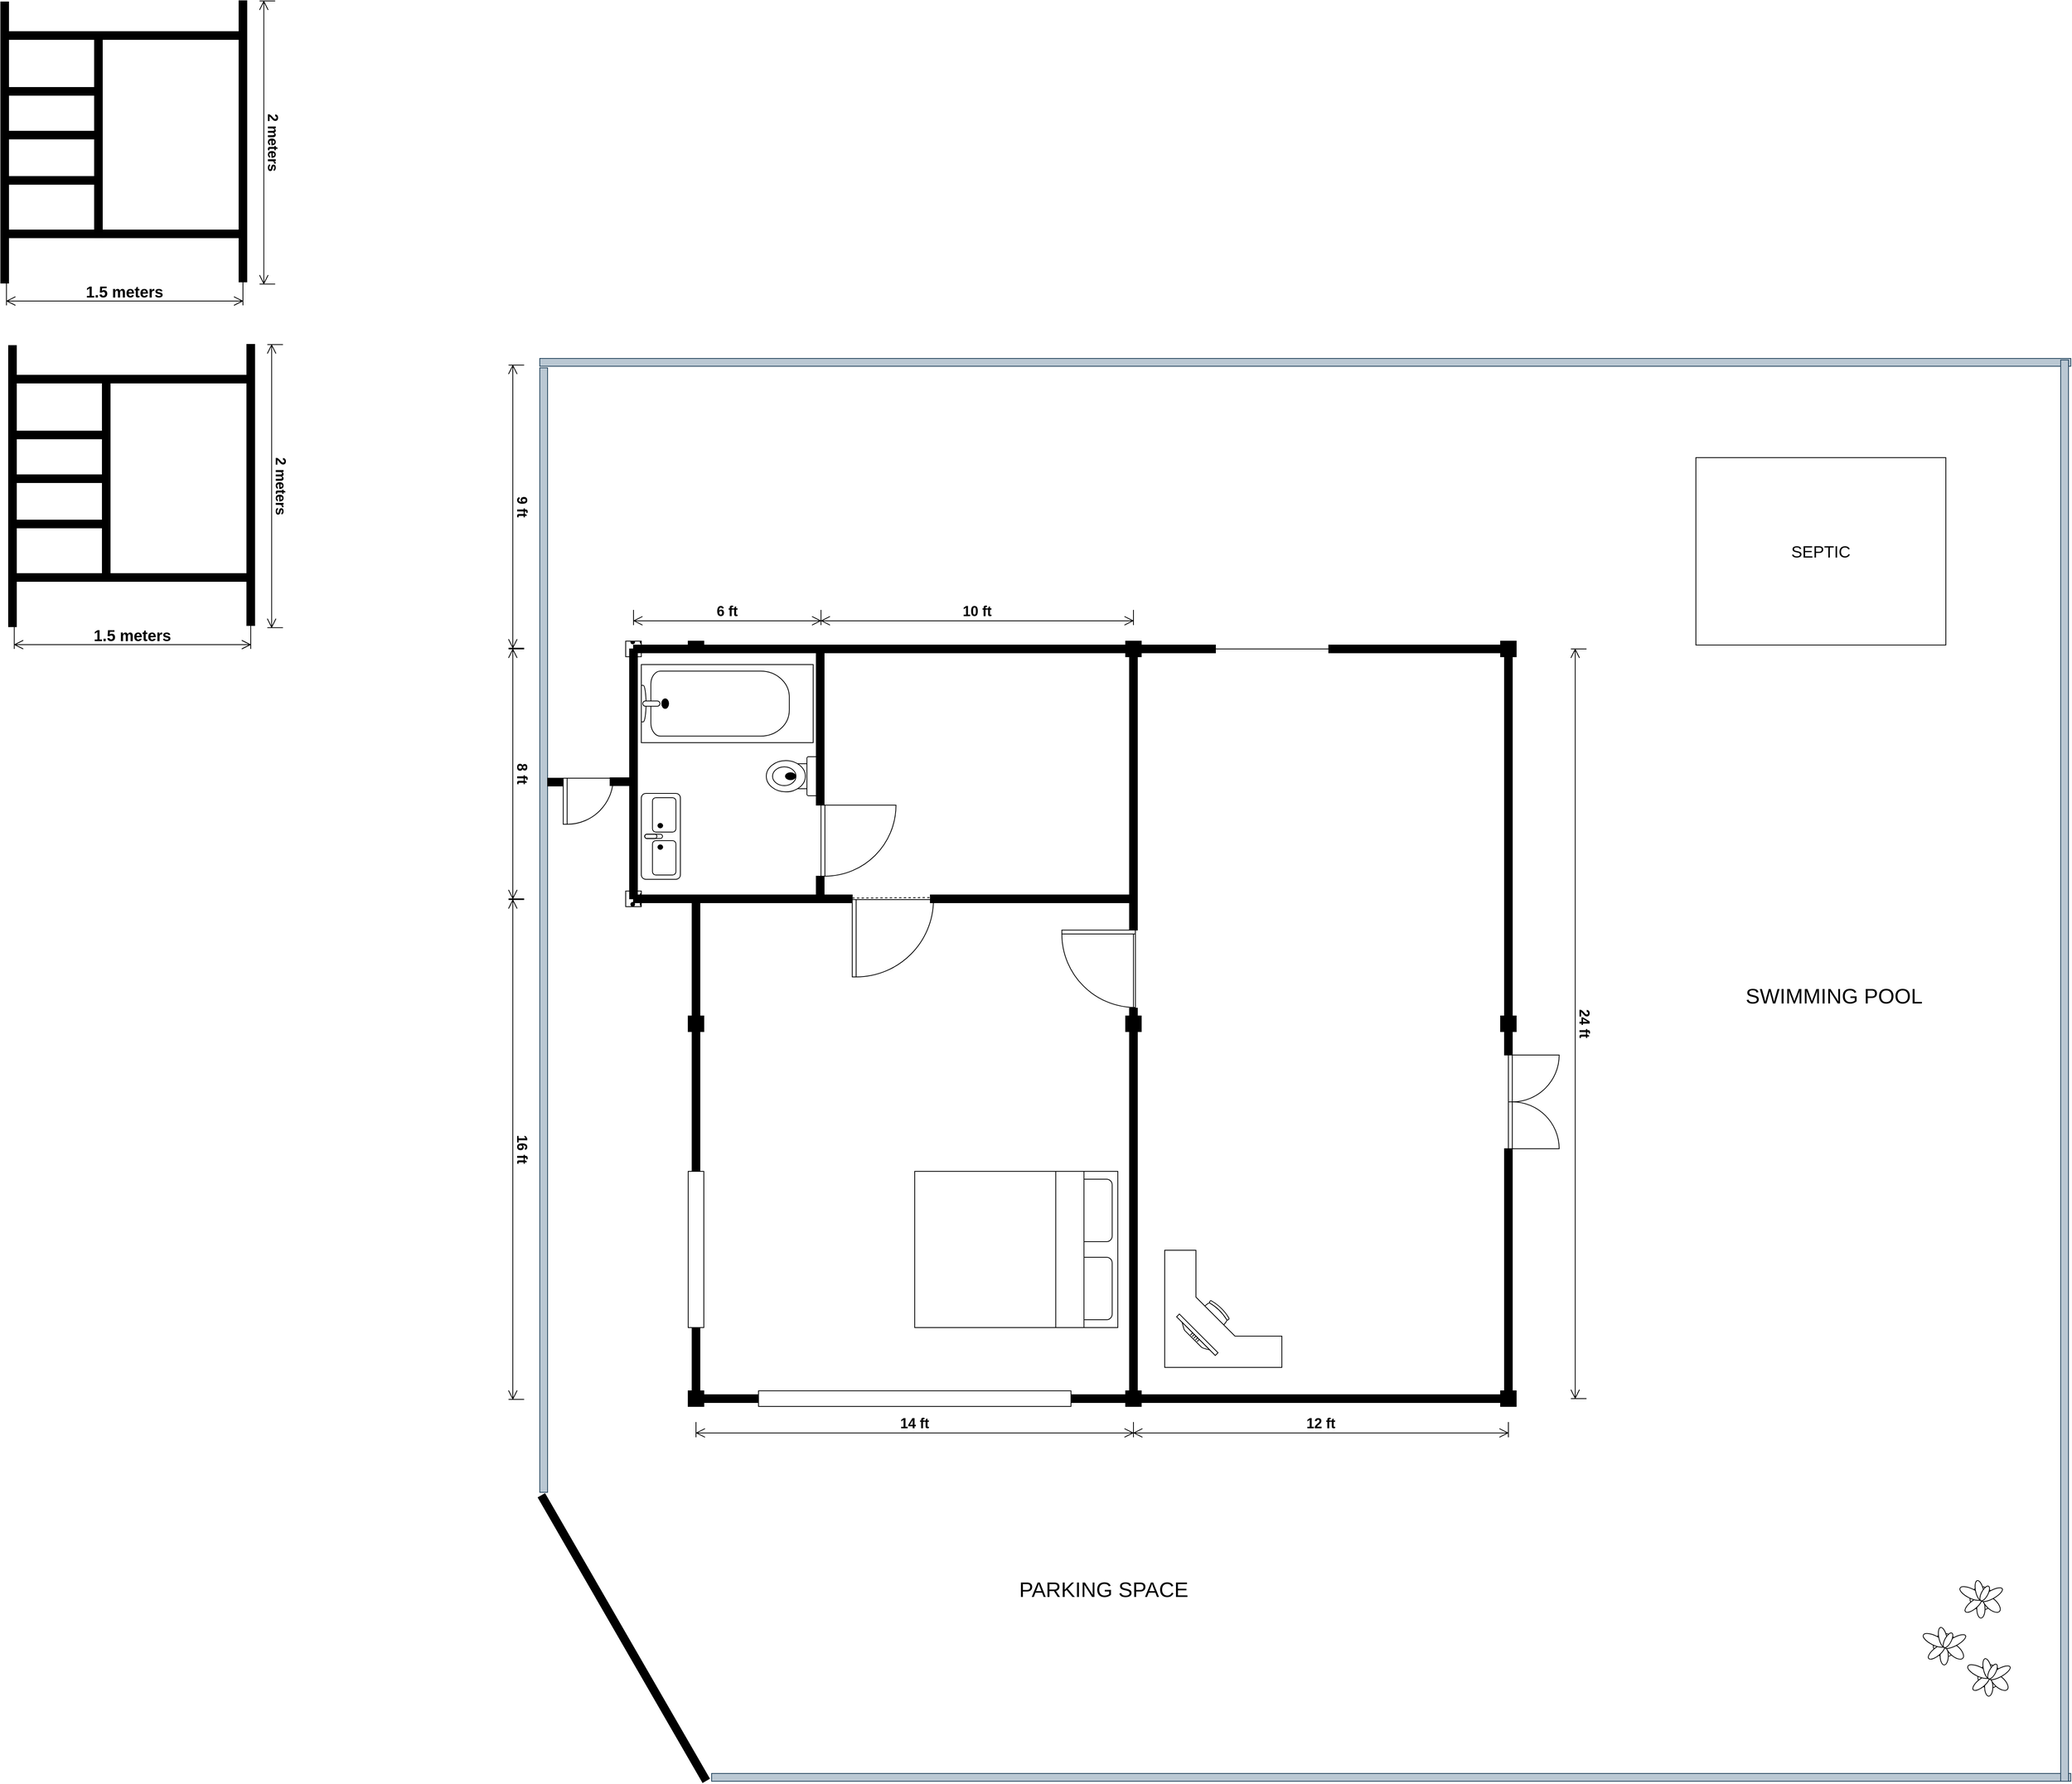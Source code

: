 <mxfile version="21.2.0" type="github">
  <diagram name="Page-1" id="16e2658f-23c8-b752-8be9-c03fbebb8bbe">
    <mxGraphModel dx="3434" dy="2005" grid="1" gridSize="10" guides="1" tooltips="1" connect="1" arrows="1" fold="1" page="1" pageScale="1" pageWidth="1100" pageHeight="850" background="none" math="0" shadow="0">
      <root>
        <mxCell id="0" />
        <mxCell id="1" parent="0" />
        <mxCell id="7wt9Ctz-3R3l7GTghrN8-20" value="24 ft" style="shape=dimension;whiteSpace=wrap;html=1;align=center;points=[];verticalAlign=bottom;spacingBottom=3;labelBackgroundColor=none;rotation=90;direction=east;flipH=0;flipV=0;fontSize=18;fontStyle=1" parent="1" vertex="1">
          <mxGeometry x="-310" y="550" width="960" height="20" as="geometry" />
        </mxCell>
        <mxCell id="7wt9Ctz-3R3l7GTghrN8-34" value="&lt;font style=&quot;font-size: 18px;&quot;&gt;6 ft&lt;/font&gt;" style="shape=dimension;whiteSpace=wrap;html=1;align=center;points=[];verticalAlign=bottom;spacingBottom=3;labelBackgroundColor=none;fontStyle=1" parent="1" vertex="1">
          <mxGeometry x="-1040" y="30" width="240" height="19.49" as="geometry" />
        </mxCell>
        <mxCell id="7wt9Ctz-3R3l7GTghrN8-43" value="" style="rounded=0;whiteSpace=wrap;html=1;fillColor=none;movable=0;resizable=0;rotatable=0;deletable=0;editable=0;locked=1;connectable=0;" parent="1" vertex="1">
          <mxGeometry x="-960" y="80" width="560" height="960" as="geometry" />
        </mxCell>
        <mxCell id="7wt9Ctz-3R3l7GTghrN8-44" value="" style="rounded=0;whiteSpace=wrap;html=1;fillColor=none;movable=0;resizable=0;rotatable=0;deletable=0;editable=0;locked=1;connectable=0;" parent="1" vertex="1">
          <mxGeometry x="-400" y="80" width="480" height="960" as="geometry" />
        </mxCell>
        <mxCell id="7wt9Ctz-3R3l7GTghrN8-45" value="" style="whiteSpace=wrap;html=1;aspect=fixed;fillColor=#000000;" parent="1" vertex="1">
          <mxGeometry x="-410" y="70" width="20" height="20" as="geometry" />
        </mxCell>
        <mxCell id="7wt9Ctz-3R3l7GTghrN8-46" value="" style="whiteSpace=wrap;html=1;aspect=fixed;fillColor=#000000;" parent="1" vertex="1">
          <mxGeometry x="-410" y="550" width="20" height="20" as="geometry" />
        </mxCell>
        <mxCell id="7wt9Ctz-3R3l7GTghrN8-47" value="" style="whiteSpace=wrap;html=1;aspect=fixed;fillColor=#000000;" parent="1" vertex="1">
          <mxGeometry x="-410" y="1030" width="20" height="20" as="geometry" />
        </mxCell>
        <mxCell id="7wt9Ctz-3R3l7GTghrN8-48" value="" style="whiteSpace=wrap;html=1;aspect=fixed;fillColor=#000000;" parent="1" vertex="1">
          <mxGeometry x="70" y="70" width="20" height="20" as="geometry" />
        </mxCell>
        <mxCell id="7wt9Ctz-3R3l7GTghrN8-49" value="" style="whiteSpace=wrap;html=1;aspect=fixed;fillColor=#000000;" parent="1" vertex="1">
          <mxGeometry x="70" y="550" width="20" height="20" as="geometry" />
        </mxCell>
        <mxCell id="7wt9Ctz-3R3l7GTghrN8-50" value="" style="whiteSpace=wrap;html=1;aspect=fixed;fillColor=#000000;" parent="1" vertex="1">
          <mxGeometry x="70" y="1030" width="20" height="20" as="geometry" />
        </mxCell>
        <mxCell id="7wt9Ctz-3R3l7GTghrN8-51" value="" style="whiteSpace=wrap;html=1;aspect=fixed;fillColor=#000000;" parent="1" vertex="1">
          <mxGeometry x="-970" y="70" width="20" height="20" as="geometry" />
        </mxCell>
        <mxCell id="7wt9Ctz-3R3l7GTghrN8-52" value="" style="whiteSpace=wrap;html=1;aspect=fixed;fillColor=#000000;" parent="1" vertex="1">
          <mxGeometry x="-970" y="550" width="20" height="20" as="geometry" />
        </mxCell>
        <mxCell id="7wt9Ctz-3R3l7GTghrN8-53" value="" style="whiteSpace=wrap;html=1;aspect=fixed;fillColor=#000000;" parent="1" vertex="1">
          <mxGeometry x="-970" y="1030" width="20" height="20" as="geometry" />
        </mxCell>
        <mxCell id="7wt9Ctz-3R3l7GTghrN8-54" value="" style="verticalLabelPosition=bottom;html=1;verticalAlign=top;align=center;shape=mxgraph.floorplan.doorRight;aspect=fixed;" parent="1" vertex="1">
          <mxGeometry x="-491.65" y="440" width="94.12" height="100" as="geometry" />
        </mxCell>
        <mxCell id="7wt9Ctz-3R3l7GTghrN8-55" value="" style="verticalLabelPosition=bottom;html=1;verticalAlign=top;align=center;shape=mxgraph.floorplan.doorDouble;aspect=fixed;direction=north;" parent="1" vertex="1">
          <mxGeometry x="80" y="600" width="63.76" height="120" as="geometry" />
        </mxCell>
        <mxCell id="7wt9Ctz-3R3l7GTghrN8-65" value="" style="endArrow=none;html=1;rounded=0;entryX=0;entryY=0.5;entryDx=0;entryDy=0;exitX=1;exitY=0.5;exitDx=0;exitDy=0;" parent="1" source="7wt9Ctz-3R3l7GTghrN8-57" target="7wt9Ctz-3R3l7GTghrN8-51" edge="1">
          <mxGeometry width="50" height="50" relative="1" as="geometry">
            <mxPoint x="-910" y="430" as="sourcePoint" />
            <mxPoint x="-860" y="380" as="targetPoint" />
          </mxGeometry>
        </mxCell>
        <mxCell id="7wt9Ctz-3R3l7GTghrN8-66" value="" style="endArrow=none;html=1;rounded=0;entryX=0;entryY=0.333;entryDx=0;entryDy=0;exitX=1;exitY=0.5;exitDx=0;exitDy=0;entryPerimeter=0;" parent="1" target="7wt9Ctz-3R3l7GTghrN8-43" edge="1">
          <mxGeometry width="50" height="50" relative="1" as="geometry">
            <mxPoint x="-1030" y="399.72" as="sourcePoint" />
            <mxPoint x="-970" y="399.72" as="targetPoint" />
          </mxGeometry>
        </mxCell>
        <mxCell id="7wt9Ctz-3R3l7GTghrN8-67" value="" style="endArrow=none;html=1;rounded=0;entryX=0.5;entryY=1;entryDx=0;entryDy=0;exitX=0.5;exitY=0;exitDx=0;exitDy=0;" parent="1" source="7wt9Ctz-3R3l7GTghrN8-59" target="7wt9Ctz-3R3l7GTghrN8-57" edge="1">
          <mxGeometry width="50" height="50" relative="1" as="geometry">
            <mxPoint x="-1020" y="409.72" as="sourcePoint" />
            <mxPoint x="-950" y="410" as="targetPoint" />
          </mxGeometry>
        </mxCell>
        <mxCell id="7wt9Ctz-3R3l7GTghrN8-68" value="" style="endArrow=none;html=1;rounded=0;entryX=-0.001;entryY=0.334;entryDx=0;entryDy=0;entryPerimeter=0;dashed=1;" parent="1" source="7wt9Ctz-3R3l7GTghrN8-91" target="7wt9Ctz-3R3l7GTghrN8-44" edge="1">
          <mxGeometry width="50" height="50" relative="1" as="geometry">
            <mxPoint x="-960" y="400" as="sourcePoint" />
            <mxPoint x="-890" y="399.8" as="targetPoint" />
          </mxGeometry>
        </mxCell>
        <mxCell id="7wt9Ctz-3R3l7GTghrN8-69" value="" style="endArrow=none;html=1;rounded=0;entryX=0.5;entryY=1;entryDx=0;entryDy=0;dashed=1;" parent="1" source="7wt9Ctz-3R3l7GTghrN8-98" edge="1">
          <mxGeometry width="50" height="50" relative="1" as="geometry">
            <mxPoint x="-800" y="400" as="sourcePoint" />
            <mxPoint x="-800" y="80" as="targetPoint" />
          </mxGeometry>
        </mxCell>
        <mxCell id="7wt9Ctz-3R3l7GTghrN8-70" value="" style="verticalLabelPosition=bottom;html=1;verticalAlign=top;align=center;shape=mxgraph.floorplan.doorRight;aspect=fixed;direction=north;" parent="1" vertex="1">
          <mxGeometry x="-760" y="401" width="105.14" height="99" as="geometry" />
        </mxCell>
        <mxCell id="7wt9Ctz-3R3l7GTghrN8-71" value="" style="verticalLabelPosition=bottom;html=1;verticalAlign=top;align=center;shape=mxgraph.floorplan.doorRight;aspect=fixed;direction=north;" parent="1" vertex="1">
          <mxGeometry x="-800" y="280" width="96.65" height="91" as="geometry" />
        </mxCell>
        <mxCell id="7wt9Ctz-3R3l7GTghrN8-72" value="" style="rounded=0;whiteSpace=wrap;html=1;" parent="1" vertex="1">
          <mxGeometry x="-1040" y="80" width="240" height="320" as="geometry" />
        </mxCell>
        <mxCell id="7wt9Ctz-3R3l7GTghrN8-57" value="" style="whiteSpace=wrap;html=1;aspect=fixed;fillColor=#000000;fillStyle=dots;" parent="1" vertex="1">
          <mxGeometry x="-1050" y="70.0" width="20" height="20" as="geometry" />
        </mxCell>
        <mxCell id="7wt9Ctz-3R3l7GTghrN8-59" value="" style="whiteSpace=wrap;html=1;aspect=fixed;fillColor=#000000;fillStyle=dots;" parent="1" vertex="1">
          <mxGeometry x="-1050" y="390.0" width="20" height="20" as="geometry" />
        </mxCell>
        <mxCell id="7wt9Ctz-3R3l7GTghrN8-73" value="" style="verticalLabelPosition=bottom;html=1;verticalAlign=top;align=center;shape=mxgraph.floorplan.toilet;direction=south;" parent="1" vertex="1">
          <mxGeometry x="-870" y="218" width="67" height="50" as="geometry" />
        </mxCell>
        <mxCell id="7wt9Ctz-3R3l7GTghrN8-81" value="" style="verticalLabelPosition=bottom;html=1;verticalAlign=top;align=center;shape=mxgraph.floorplan.bathtub2;" parent="1" vertex="1">
          <mxGeometry x="-1030" y="100" width="220" height="100" as="geometry" />
        </mxCell>
        <mxCell id="7wt9Ctz-3R3l7GTghrN8-82" value="" style="verticalLabelPosition=bottom;html=1;verticalAlign=top;align=center;shape=mxgraph.floorplan.bed_double;direction=south;" parent="1" vertex="1">
          <mxGeometry x="-680" y="749" width="260" height="200" as="geometry" />
        </mxCell>
        <mxCell id="7wt9Ctz-3R3l7GTghrN8-84" value="" style="verticalLabelPosition=bottom;html=1;verticalAlign=top;align=center;shape=mxgraph.floorplan.sink_double2;direction=north;" parent="1" vertex="1">
          <mxGeometry x="-1030" y="265" width="50" height="110" as="geometry" />
        </mxCell>
        <mxCell id="7wt9Ctz-3R3l7GTghrN8-85" value="" style="verticalLabelPosition=bottom;html=1;verticalAlign=top;align=center;shape=mxgraph.floorplan.wall;fillColor=strokeColor;direction=south;" parent="1" vertex="1">
          <mxGeometry x="-965" y="401" width="10" height="149" as="geometry" />
        </mxCell>
        <mxCell id="7wt9Ctz-3R3l7GTghrN8-86" value="" style="verticalLabelPosition=bottom;html=1;verticalAlign=top;align=center;shape=mxgraph.floorplan.wall;fillColor=strokeColor;direction=south;" parent="1" vertex="1">
          <mxGeometry x="-965" y="571" width="10" height="459" as="geometry" />
        </mxCell>
        <mxCell id="7wt9Ctz-3R3l7GTghrN8-87" value="" style="verticalLabelPosition=bottom;html=1;verticalAlign=top;align=center;shape=mxgraph.floorplan.wall;fillColor=strokeColor;" parent="1" vertex="1">
          <mxGeometry x="-950" y="1035" width="540" height="10" as="geometry" />
        </mxCell>
        <mxCell id="7wt9Ctz-3R3l7GTghrN8-88" value="" style="verticalLabelPosition=bottom;html=1;verticalAlign=top;align=center;shape=mxgraph.floorplan.wall;fillColor=strokeColor;direction=south;" parent="1" vertex="1">
          <mxGeometry x="-405" y="570" width="10" height="459" as="geometry" />
        </mxCell>
        <mxCell id="7wt9Ctz-3R3l7GTghrN8-89" value="" style="verticalLabelPosition=bottom;html=1;verticalAlign=top;align=center;shape=mxgraph.floorplan.wall;fillColor=strokeColor;direction=south;" parent="1" vertex="1">
          <mxGeometry x="-405" y="91" width="10" height="349" as="geometry" />
        </mxCell>
        <mxCell id="7wt9Ctz-3R3l7GTghrN8-90" value="" style="verticalLabelPosition=bottom;html=1;verticalAlign=top;align=center;shape=mxgraph.floorplan.wall;fillColor=strokeColor;direction=south;" parent="1" vertex="1">
          <mxGeometry x="-405" y="540" width="10" height="10" as="geometry" />
        </mxCell>
        <mxCell id="7wt9Ctz-3R3l7GTghrN8-92" value="" style="endArrow=none;html=1;rounded=0;entryX=-0.001;entryY=0.334;entryDx=0;entryDy=0;entryPerimeter=0;dashed=1;" parent="1" source="7wt9Ctz-3R3l7GTghrN8-94" target="7wt9Ctz-3R3l7GTghrN8-91" edge="1">
          <mxGeometry width="50" height="50" relative="1" as="geometry">
            <mxPoint x="-960" y="400" as="sourcePoint" />
            <mxPoint x="-400" y="401" as="targetPoint" />
          </mxGeometry>
        </mxCell>
        <mxCell id="7wt9Ctz-3R3l7GTghrN8-91" value="" style="verticalLabelPosition=bottom;html=1;verticalAlign=top;align=center;shape=mxgraph.floorplan.wall;fillColor=strokeColor;" parent="1" vertex="1">
          <mxGeometry x="-660" y="395" width="260" height="10" as="geometry" />
        </mxCell>
        <mxCell id="7wt9Ctz-3R3l7GTghrN8-93" value="" style="verticalLabelPosition=bottom;html=1;verticalAlign=top;align=center;shape=mxgraph.floorplan.wall;fillColor=strokeColor;" parent="1" vertex="1">
          <mxGeometry x="-1040" y="75" width="630" height="10" as="geometry" />
        </mxCell>
        <mxCell id="7wt9Ctz-3R3l7GTghrN8-95" value="" style="endArrow=none;html=1;rounded=0;entryX=-0.001;entryY=0.334;entryDx=0;entryDy=0;entryPerimeter=0;dashed=1;" parent="1" target="7wt9Ctz-3R3l7GTghrN8-94" edge="1">
          <mxGeometry width="50" height="50" relative="1" as="geometry">
            <mxPoint x="-960" y="400" as="sourcePoint" />
            <mxPoint x="-698" y="398" as="targetPoint" />
          </mxGeometry>
        </mxCell>
        <mxCell id="7wt9Ctz-3R3l7GTghrN8-94" value="" style="verticalLabelPosition=bottom;html=1;verticalAlign=top;align=center;shape=mxgraph.floorplan.wall;fillColor=strokeColor;" parent="1" vertex="1">
          <mxGeometry x="-1040" y="395" width="280" height="10" as="geometry" />
        </mxCell>
        <mxCell id="7wt9Ctz-3R3l7GTghrN8-96" value="" style="verticalLabelPosition=bottom;html=1;verticalAlign=top;align=center;shape=mxgraph.floorplan.wall;fillColor=strokeColor;direction=south;" parent="1" vertex="1">
          <mxGeometry x="-1045" y="80" width="10" height="320" as="geometry" />
        </mxCell>
        <mxCell id="7wt9Ctz-3R3l7GTghrN8-97" value="" style="verticalLabelPosition=bottom;html=1;verticalAlign=top;align=center;shape=mxgraph.floorplan.wall;fillColor=strokeColor;direction=south;" parent="1" vertex="1">
          <mxGeometry x="-806" y="83" width="10" height="197" as="geometry" />
        </mxCell>
        <mxCell id="7wt9Ctz-3R3l7GTghrN8-99" value="" style="endArrow=none;html=1;rounded=0;entryX=0.5;entryY=1;entryDx=0;entryDy=0;dashed=1;" parent="1" target="7wt9Ctz-3R3l7GTghrN8-98" edge="1">
          <mxGeometry width="50" height="50" relative="1" as="geometry">
            <mxPoint x="-800" y="400" as="sourcePoint" />
            <mxPoint x="-800" y="80" as="targetPoint" />
          </mxGeometry>
        </mxCell>
        <mxCell id="7wt9Ctz-3R3l7GTghrN8-98" value="" style="verticalLabelPosition=bottom;html=1;verticalAlign=top;align=center;shape=mxgraph.floorplan.wall;fillColor=strokeColor;direction=south;" parent="1" vertex="1">
          <mxGeometry x="-806" y="371" width="10" height="30" as="geometry" />
        </mxCell>
        <mxCell id="7wt9Ctz-3R3l7GTghrN8-100" value="" style="verticalLabelPosition=bottom;html=1;verticalAlign=top;align=center;shape=mxgraph.floorplan.wall;fillColor=strokeColor;direction=south;" parent="1" vertex="1">
          <mxGeometry x="75" y="90" width="10" height="510" as="geometry" />
        </mxCell>
        <mxCell id="7wt9Ctz-3R3l7GTghrN8-102" value="" style="verticalLabelPosition=bottom;html=1;verticalAlign=top;align=center;shape=mxgraph.floorplan.wall;fillColor=strokeColor;direction=south;" parent="1" vertex="1">
          <mxGeometry x="75" y="720" width="10" height="309" as="geometry" />
        </mxCell>
        <mxCell id="7wt9Ctz-3R3l7GTghrN8-106" value="" style="verticalLabelPosition=bottom;html=1;verticalAlign=top;align=center;shape=mxgraph.floorplan.wall;fillColor=#bac8d3;direction=south;strokeColor=#23445d;" parent="1" vertex="1">
          <mxGeometry x="-1160" y="-280" width="10" height="1440" as="geometry" />
        </mxCell>
        <mxCell id="7wt9Ctz-3R3l7GTghrN8-108" value="" style="verticalLabelPosition=bottom;html=1;verticalAlign=top;align=center;shape=mxgraph.floorplan.wall;fillColor=#bac8d3;strokeColor=#23445d;" parent="1" vertex="1">
          <mxGeometry x="-940" y="1520" width="1740" height="10" as="geometry" />
        </mxCell>
        <mxCell id="7wt9Ctz-3R3l7GTghrN8-109" value="" style="verticalLabelPosition=bottom;html=1;verticalAlign=top;align=center;shape=mxgraph.floorplan.wall;fillColor=#bac8d3;strokeColor=#23445d;" parent="1" vertex="1">
          <mxGeometry x="-1160" y="-292" width="1960" height="10" as="geometry" />
        </mxCell>
        <mxCell id="7wt9Ctz-3R3l7GTghrN8-110" value="" style="verticalLabelPosition=bottom;html=1;verticalAlign=top;align=center;shape=mxgraph.floorplan.wall;fillColor=strokeColor;" parent="1" vertex="1">
          <mxGeometry x="-1070" y="245" width="30" height="10" as="geometry" />
        </mxCell>
        <mxCell id="7wt9Ctz-3R3l7GTghrN8-111" value="" style="verticalLabelPosition=bottom;html=1;verticalAlign=top;align=center;shape=mxgraph.floorplan.wall;fillColor=strokeColor;" parent="1" vertex="1">
          <mxGeometry x="-1150" y="245.5" width="20" height="10" as="geometry" />
        </mxCell>
        <mxCell id="7wt9Ctz-3R3l7GTghrN8-112" value="" style="verticalLabelPosition=bottom;html=1;verticalAlign=top;align=center;shape=mxgraph.floorplan.doorRight;aspect=fixed;direction=north;" parent="1" vertex="1">
          <mxGeometry x="-1130" y="245.5" width="62.66" height="59" as="geometry" />
        </mxCell>
        <mxCell id="7wt9Ctz-3R3l7GTghrN8-113" value="" style="verticalLabelPosition=bottom;html=1;verticalAlign=top;align=center;shape=mxgraph.floorplan.wall;fillColor=strokeColor;" parent="1" vertex="1">
          <mxGeometry x="-395" y="75" width="100" height="10" as="geometry" />
        </mxCell>
        <mxCell id="7wt9Ctz-3R3l7GTghrN8-114" value="" style="verticalLabelPosition=bottom;html=1;verticalAlign=top;align=center;shape=mxgraph.floorplan.wall;fillColor=strokeColor;" parent="1" vertex="1">
          <mxGeometry x="-150" y="75" width="220" height="10" as="geometry" />
        </mxCell>
        <mxCell id="7wt9Ctz-3R3l7GTghrN8-115" value="" style="verticalLabelPosition=bottom;html=1;verticalAlign=top;align=center;shape=mxgraph.floorplan.wall;fillColor=strokeColor;" parent="1" vertex="1">
          <mxGeometry x="-390" y="1035" width="470" height="10" as="geometry" />
        </mxCell>
        <mxCell id="7wt9Ctz-3R3l7GTghrN8-116" value="" style="verticalLabelPosition=bottom;html=1;verticalAlign=top;align=center;shape=mxgraph.floorplan.wall;fillColor=#bac8d3;direction=south;strokeColor=#23445d;" parent="1" vertex="1">
          <mxGeometry x="787" y="-290" width="10" height="1820" as="geometry" />
        </mxCell>
        <mxCell id="7wt9Ctz-3R3l7GTghrN8-117" value="" style="verticalLabelPosition=bottom;html=1;verticalAlign=top;align=center;shape=mxgraph.floorplan.wall;fillColor=strokeColor;direction=south;rotation=-30;" parent="1" vertex="1">
          <mxGeometry x="-1057.43" y="1136.02" width="10" height="421.28" as="geometry" />
        </mxCell>
        <mxCell id="7wt9Ctz-3R3l7GTghrN8-118" value="" style="verticalLabelPosition=bottom;html=1;verticalAlign=top;align=center;shape=mxgraph.floorplan.plant;" parent="1" vertex="1">
          <mxGeometry x="670" y="1370" width="47" height="51" as="geometry" />
        </mxCell>
        <mxCell id="7wt9Ctz-3R3l7GTghrN8-119" value="" style="verticalLabelPosition=bottom;html=1;verticalAlign=top;align=center;shape=mxgraph.floorplan.plant;" parent="1" vertex="1">
          <mxGeometry x="660" y="1270" width="47" height="51" as="geometry" />
        </mxCell>
        <mxCell id="7wt9Ctz-3R3l7GTghrN8-120" value="" style="verticalLabelPosition=bottom;html=1;verticalAlign=top;align=center;shape=mxgraph.floorplan.desk_corner;direction=north;" parent="1" vertex="1">
          <mxGeometry x="-360" y="850" width="150" height="150" as="geometry" />
        </mxCell>
        <mxCell id="7wt9Ctz-3R3l7GTghrN8-128" value="" style="verticalLabelPosition=bottom;html=1;verticalAlign=top;align=center;shape=mxgraph.floorplan.flat_tv;direction=west;rotation=45;" parent="1" vertex="1">
          <mxGeometry x="-355" y="955" width="70" height="10" as="geometry" />
        </mxCell>
        <mxCell id="7wt9Ctz-3R3l7GTghrN8-130" value="&lt;font style=&quot;font-size: 18px;&quot;&gt;14 ft&lt;/font&gt;" style="shape=dimension;whiteSpace=wrap;html=1;align=center;points=[];verticalAlign=bottom;spacingBottom=3;labelBackgroundColor=none;fontStyle=1" parent="1" vertex="1">
          <mxGeometry x="-960" y="1070" width="560" height="19.49" as="geometry" />
        </mxCell>
        <mxCell id="7wt9Ctz-3R3l7GTghrN8-131" value="&lt;font style=&quot;font-size: 18px;&quot;&gt;12 ft&lt;/font&gt;" style="shape=dimension;whiteSpace=wrap;html=1;align=center;points=[];verticalAlign=bottom;spacingBottom=3;labelBackgroundColor=none;fontStyle=1" parent="1" vertex="1">
          <mxGeometry x="-400" y="1070" width="480" height="19.49" as="geometry" />
        </mxCell>
        <mxCell id="7wt9Ctz-3R3l7GTghrN8-132" value="8 ft" style="shape=dimension;whiteSpace=wrap;html=1;align=center;points=[];verticalAlign=bottom;spacingBottom=3;labelBackgroundColor=none;rotation=90;direction=east;flipH=0;flipV=0;fontSize=18;fontStyle=1" parent="1" vertex="1">
          <mxGeometry x="-1350" y="230" width="320" height="20" as="geometry" />
        </mxCell>
        <mxCell id="7wt9Ctz-3R3l7GTghrN8-133" value="16 ft" style="shape=dimension;whiteSpace=wrap;html=1;align=center;points=[];verticalAlign=bottom;spacingBottom=3;labelBackgroundColor=none;rotation=90;direction=east;flipH=0;flipV=0;fontSize=18;fontStyle=1" parent="1" vertex="1">
          <mxGeometry x="-1510" y="711" width="640" height="20" as="geometry" />
        </mxCell>
        <mxCell id="7wt9Ctz-3R3l7GTghrN8-134" value="&lt;font style=&quot;font-size: 18px;&quot;&gt;10 ft&lt;/font&gt;" style="shape=dimension;whiteSpace=wrap;html=1;align=center;points=[];verticalAlign=bottom;spacingBottom=3;labelBackgroundColor=none;fontStyle=1" parent="1" vertex="1">
          <mxGeometry x="-800" y="30" width="400" height="19.49" as="geometry" />
        </mxCell>
        <mxCell id="7wt9Ctz-3R3l7GTghrN8-138" value="9 ft" style="shape=dimension;whiteSpace=wrap;html=1;align=center;points=[];verticalAlign=bottom;spacingBottom=3;labelBackgroundColor=none;rotation=90;direction=east;flipH=0;flipV=0;fontSize=18;fontStyle=1" parent="1" vertex="1">
          <mxGeometry x="-1371.25" y="-112.25" width="362.5" height="20" as="geometry" />
        </mxCell>
        <mxCell id="7wt9Ctz-3R3l7GTghrN8-139" value="" style="verticalLabelPosition=bottom;html=1;verticalAlign=top;align=center;shape=mxgraph.floorplan.plant;" parent="1" vertex="1">
          <mxGeometry x="613" y="1330" width="47" height="51" as="geometry" />
        </mxCell>
        <mxCell id="7wt9Ctz-3R3l7GTghrN8-140" value="PARKING SPACE" style="text;html=1;strokeColor=none;fillColor=none;align=center;verticalAlign=middle;whiteSpace=wrap;rounded=0;fontSize=27;" parent="1" vertex="1">
          <mxGeometry x="-728" y="1270" width="580" height="30" as="geometry" />
        </mxCell>
        <mxCell id="7wt9Ctz-3R3l7GTghrN8-141" value="SWIMMING POOL" style="text;html=1;strokeColor=none;fillColor=none;align=center;verticalAlign=middle;whiteSpace=wrap;rounded=0;fontSize=27;" parent="1" vertex="1">
          <mxGeometry x="207" y="510" width="580" height="30" as="geometry" />
        </mxCell>
        <mxCell id="7wt9Ctz-3R3l7GTghrN8-142" value="&lt;font style=&quot;font-size: 21px;&quot;&gt;SEPTIC&lt;/font&gt;" style="rounded=0;whiteSpace=wrap;html=1;" parent="1" vertex="1">
          <mxGeometry x="320" y="-165" width="320" height="240" as="geometry" />
        </mxCell>
        <mxCell id="cCLTIpCCPxyg017neQxu-1" value="" style="rounded=0;whiteSpace=wrap;html=1;" parent="1" vertex="1">
          <mxGeometry x="-970" y="749" width="20" height="200" as="geometry" />
        </mxCell>
        <mxCell id="cCLTIpCCPxyg017neQxu-2" value="" style="rounded=0;whiteSpace=wrap;html=1;direction=south;" parent="1" vertex="1">
          <mxGeometry x="-880" y="1030" width="400" height="20" as="geometry" />
        </mxCell>
        <mxCell id="ha5kYZXT8ykXVdoU-0Td-1" value="" style="group" parent="1" vertex="1" connectable="0">
          <mxGeometry x="-1850" y="-750" width="351.25" height="390" as="geometry" />
        </mxCell>
        <mxCell id="v2xkksdArZcoPXABsqu6-2" value="" style="verticalLabelPosition=bottom;html=1;verticalAlign=top;align=center;shape=mxgraph.floorplan.wall;fillColor=strokeColor;direction=south;" parent="ha5kYZXT8ykXVdoU-0Td-1" vertex="1">
          <mxGeometry x="305" width="10" height="360" as="geometry" />
        </mxCell>
        <mxCell id="v2xkksdArZcoPXABsqu6-3" value="" style="verticalLabelPosition=bottom;html=1;verticalAlign=top;align=center;shape=mxgraph.floorplan.wall;fillColor=strokeColor;direction=south;" parent="ha5kYZXT8ykXVdoU-0Td-1" vertex="1">
          <mxGeometry y="1.5" width="10" height="360" as="geometry" />
        </mxCell>
        <mxCell id="v2xkksdArZcoPXABsqu6-4" value="" style="verticalLabelPosition=bottom;html=1;verticalAlign=top;align=center;shape=mxgraph.floorplan.wall;fillColor=strokeColor;direction=west;" parent="ha5kYZXT8ykXVdoU-0Td-1" vertex="1">
          <mxGeometry x="10" y="39.49" width="295" height="10" as="geometry" />
        </mxCell>
        <mxCell id="v2xkksdArZcoPXABsqu6-5" value="" style="verticalLabelPosition=bottom;html=1;verticalAlign=top;align=center;shape=mxgraph.floorplan.wall;fillColor=strokeColor;direction=west;" parent="ha5kYZXT8ykXVdoU-0Td-1" vertex="1">
          <mxGeometry x="9" y="293.49" width="295" height="10" as="geometry" />
        </mxCell>
        <mxCell id="v2xkksdArZcoPXABsqu6-6" value="" style="verticalLabelPosition=bottom;html=1;verticalAlign=top;align=center;shape=mxgraph.floorplan.wall;fillColor=strokeColor;direction=north;" parent="ha5kYZXT8ykXVdoU-0Td-1" vertex="1">
          <mxGeometry x="120" y="50" width="10" height="253.49" as="geometry" />
        </mxCell>
        <mxCell id="v2xkksdArZcoPXABsqu6-7" value="" style="verticalLabelPosition=bottom;html=1;verticalAlign=top;align=center;shape=mxgraph.floorplan.wall;fillColor=strokeColor;direction=east;" parent="ha5kYZXT8ykXVdoU-0Td-1" vertex="1">
          <mxGeometry x="8.26" y="111" width="111.74" height="10" as="geometry" />
        </mxCell>
        <mxCell id="v2xkksdArZcoPXABsqu6-8" value="" style="verticalLabelPosition=bottom;html=1;verticalAlign=top;align=center;shape=mxgraph.floorplan.wall;fillColor=strokeColor;direction=east;" parent="ha5kYZXT8ykXVdoU-0Td-1" vertex="1">
          <mxGeometry x="7.26" y="167" width="111.74" height="10" as="geometry" />
        </mxCell>
        <mxCell id="v2xkksdArZcoPXABsqu6-9" value="" style="verticalLabelPosition=bottom;html=1;verticalAlign=top;align=center;shape=mxgraph.floorplan.wall;fillColor=strokeColor;direction=east;" parent="ha5kYZXT8ykXVdoU-0Td-1" vertex="1">
          <mxGeometry x="9.26" y="225" width="111.74" height="10" as="geometry" />
        </mxCell>
        <mxCell id="v2xkksdArZcoPXABsqu6-10" value="1.5 meters" style="shape=dimension;whiteSpace=wrap;html=1;align=center;points=[];verticalAlign=bottom;spacingBottom=3;labelBackgroundColor=none;fontStyle=1;fontSize=20;" parent="ha5kYZXT8ykXVdoU-0Td-1" vertex="1">
          <mxGeometry x="7.26" y="350" width="302.74" height="40" as="geometry" />
        </mxCell>
        <mxCell id="v2xkksdArZcoPXABsqu6-12" value="2 meters" style="shape=dimension;whiteSpace=wrap;html=1;align=center;points=[];verticalAlign=bottom;spacingBottom=3;labelBackgroundColor=none;rotation=90;direction=east;flipH=0;flipV=0;fontSize=18;fontStyle=1" parent="ha5kYZXT8ykXVdoU-0Td-1" vertex="1">
          <mxGeometry x="160" y="171.5" width="362.5" height="20" as="geometry" />
        </mxCell>
        <mxCell id="RLokB4G1Y2YiurB1iZC3-1" value="" style="group" vertex="1" connectable="0" parent="1">
          <mxGeometry x="-1840" y="-310" width="351.25" height="390" as="geometry" />
        </mxCell>
        <mxCell id="RLokB4G1Y2YiurB1iZC3-2" value="" style="verticalLabelPosition=bottom;html=1;verticalAlign=top;align=center;shape=mxgraph.floorplan.wall;fillColor=strokeColor;direction=south;" vertex="1" parent="RLokB4G1Y2YiurB1iZC3-1">
          <mxGeometry x="305" width="10" height="360" as="geometry" />
        </mxCell>
        <mxCell id="RLokB4G1Y2YiurB1iZC3-3" value="" style="verticalLabelPosition=bottom;html=1;verticalAlign=top;align=center;shape=mxgraph.floorplan.wall;fillColor=strokeColor;direction=south;" vertex="1" parent="RLokB4G1Y2YiurB1iZC3-1">
          <mxGeometry y="1.5" width="10" height="360" as="geometry" />
        </mxCell>
        <mxCell id="RLokB4G1Y2YiurB1iZC3-4" value="" style="verticalLabelPosition=bottom;html=1;verticalAlign=top;align=center;shape=mxgraph.floorplan.wall;fillColor=strokeColor;direction=west;" vertex="1" parent="RLokB4G1Y2YiurB1iZC3-1">
          <mxGeometry x="10" y="39.49" width="295" height="10" as="geometry" />
        </mxCell>
        <mxCell id="RLokB4G1Y2YiurB1iZC3-5" value="" style="verticalLabelPosition=bottom;html=1;verticalAlign=top;align=center;shape=mxgraph.floorplan.wall;fillColor=strokeColor;direction=west;" vertex="1" parent="RLokB4G1Y2YiurB1iZC3-1">
          <mxGeometry x="9" y="293.49" width="295" height="10" as="geometry" />
        </mxCell>
        <mxCell id="RLokB4G1Y2YiurB1iZC3-6" value="" style="verticalLabelPosition=bottom;html=1;verticalAlign=top;align=center;shape=mxgraph.floorplan.wall;fillColor=strokeColor;direction=north;" vertex="1" parent="RLokB4G1Y2YiurB1iZC3-1">
          <mxGeometry x="120" y="50" width="10" height="253.49" as="geometry" />
        </mxCell>
        <mxCell id="RLokB4G1Y2YiurB1iZC3-7" value="" style="verticalLabelPosition=bottom;html=1;verticalAlign=top;align=center;shape=mxgraph.floorplan.wall;fillColor=strokeColor;direction=east;" vertex="1" parent="RLokB4G1Y2YiurB1iZC3-1">
          <mxGeometry x="8.26" y="111" width="111.74" height="10" as="geometry" />
        </mxCell>
        <mxCell id="RLokB4G1Y2YiurB1iZC3-8" value="" style="verticalLabelPosition=bottom;html=1;verticalAlign=top;align=center;shape=mxgraph.floorplan.wall;fillColor=strokeColor;direction=east;" vertex="1" parent="RLokB4G1Y2YiurB1iZC3-1">
          <mxGeometry x="7.26" y="167" width="111.74" height="10" as="geometry" />
        </mxCell>
        <mxCell id="RLokB4G1Y2YiurB1iZC3-9" value="" style="verticalLabelPosition=bottom;html=1;verticalAlign=top;align=center;shape=mxgraph.floorplan.wall;fillColor=strokeColor;direction=east;" vertex="1" parent="RLokB4G1Y2YiurB1iZC3-1">
          <mxGeometry x="9.26" y="225" width="111.74" height="10" as="geometry" />
        </mxCell>
        <mxCell id="RLokB4G1Y2YiurB1iZC3-10" value="1.5 meters" style="shape=dimension;whiteSpace=wrap;html=1;align=center;points=[];verticalAlign=bottom;spacingBottom=3;labelBackgroundColor=none;fontStyle=1;fontSize=20;" vertex="1" parent="RLokB4G1Y2YiurB1iZC3-1">
          <mxGeometry x="7.26" y="350" width="302.74" height="40" as="geometry" />
        </mxCell>
        <mxCell id="RLokB4G1Y2YiurB1iZC3-11" value="2 meters" style="shape=dimension;whiteSpace=wrap;html=1;align=center;points=[];verticalAlign=bottom;spacingBottom=3;labelBackgroundColor=none;rotation=90;direction=east;flipH=0;flipV=0;fontSize=18;fontStyle=1" vertex="1" parent="RLokB4G1Y2YiurB1iZC3-1">
          <mxGeometry x="160" y="171.5" width="362.5" height="20" as="geometry" />
        </mxCell>
      </root>
    </mxGraphModel>
  </diagram>
</mxfile>
